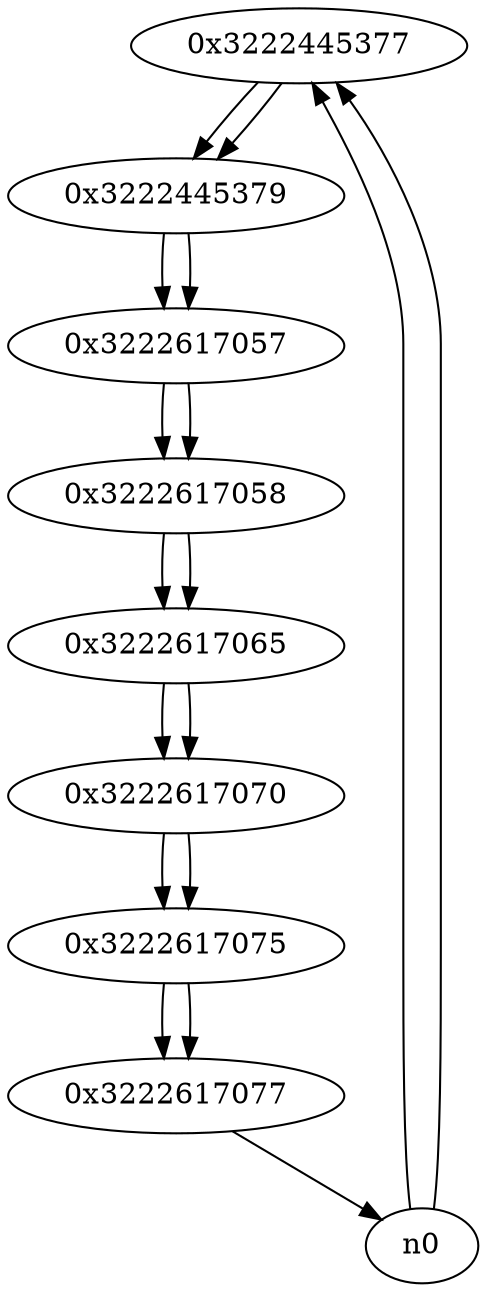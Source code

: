 digraph G{
/* nodes */
  n1 [label="0x3222445377"]
  n2 [label="0x3222445379"]
  n3 [label="0x3222617057"]
  n4 [label="0x3222617058"]
  n5 [label="0x3222617065"]
  n6 [label="0x3222617070"]
  n7 [label="0x3222617075"]
  n8 [label="0x3222617077"]
/* edges */
n1 -> n2;
n0 -> n1;
n0 -> n1;
n2 -> n3;
n1 -> n2;
n3 -> n4;
n2 -> n3;
n4 -> n5;
n3 -> n4;
n5 -> n6;
n4 -> n5;
n6 -> n7;
n5 -> n6;
n7 -> n8;
n6 -> n7;
n8 -> n0;
n7 -> n8;
}
